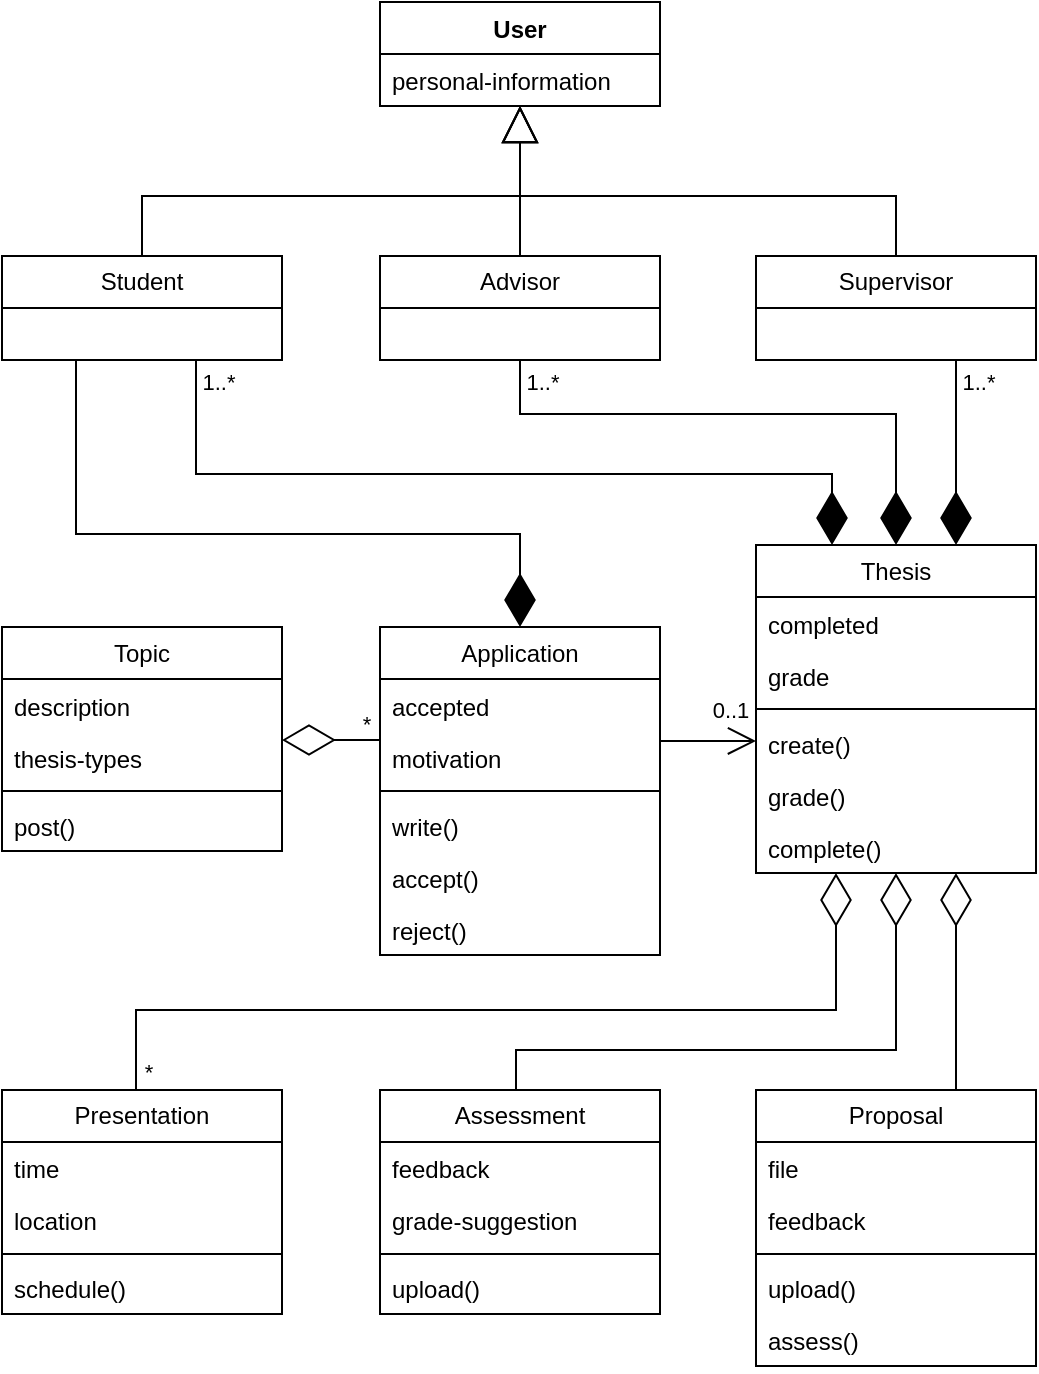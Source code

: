 <mxfile version="24.7.17">
  <diagram name="Page-1" id="c4acf3e9-155e-7222-9cf6-157b1a14988f">
    <mxGraphModel dx="1448" dy="1876" grid="1" gridSize="10" guides="1" tooltips="1" connect="1" arrows="1" fold="1" page="1" pageScale="1" pageWidth="850" pageHeight="1100" background="none" math="0" shadow="0">
      <root>
        <mxCell id="0" />
        <mxCell id="1" parent="0" />
        <mxCell id="QdO0fPRtk3mEZKDKFILt-15" value="" style="endArrow=diamondThin;endFill=0;endSize=24;html=1;rounded=0;edgeStyle=orthogonalEdgeStyle;" parent="1" source="aYV13sTV_43H2yL5I2FY-17" target="aYV13sTV_43H2yL5I2FY-16" edge="1">
          <mxGeometry width="160" relative="1" as="geometry">
            <mxPoint x="450.5" y="564" as="sourcePoint" />
            <mxPoint x="795.75" y="489" as="targetPoint" />
            <Array as="points">
              <mxPoint x="450" y="478" />
              <mxPoint x="800" y="478" />
            </Array>
          </mxGeometry>
        </mxCell>
        <mxCell id="1MN8GC7F8xsYPQ4xVjGY-6" value="*" style="edgeLabel;html=1;align=center;verticalAlign=middle;resizable=0;points=[];" vertex="1" connectable="0" parent="QdO0fPRtk3mEZKDKFILt-15">
          <mxGeometry x="-0.926" relative="1" as="geometry">
            <mxPoint x="6" y="8" as="offset" />
          </mxGeometry>
        </mxCell>
        <mxCell id="QdO0fPRtk3mEZKDKFILt-16" value="" style="endArrow=diamondThin;endFill=0;endSize=24;html=1;rounded=0;edgeStyle=orthogonalEdgeStyle;" parent="1" source="aYV13sTV_43H2yL5I2FY-19" target="aYV13sTV_43H2yL5I2FY-16" edge="1">
          <mxGeometry width="160" relative="1" as="geometry">
            <mxPoint x="867.25" y="564" as="sourcePoint" />
            <mxPoint x="865" y="458" as="targetPoint" />
            <Array as="points">
              <mxPoint x="860" y="478" />
              <mxPoint x="860" y="478" />
            </Array>
          </mxGeometry>
        </mxCell>
        <mxCell id="QdO0fPRtk3mEZKDKFILt-17" value="" style="endArrow=diamondThin;endFill=0;endSize=24;html=1;rounded=0;edgeStyle=orthogonalEdgeStyle;" parent="1" source="aYV13sTV_43H2yL5I2FY-18" target="aYV13sTV_43H2yL5I2FY-16" edge="1">
          <mxGeometry width="160" relative="1" as="geometry">
            <mxPoint x="640.5" y="564" as="sourcePoint" />
            <mxPoint x="830" y="438" as="targetPoint" />
            <Array as="points">
              <mxPoint x="640" y="498" />
              <mxPoint x="830" y="498" />
            </Array>
          </mxGeometry>
        </mxCell>
        <mxCell id="QdO0fPRtk3mEZKDKFILt-21" value="" style="endArrow=diamondThin;endFill=1;endSize=24;html=1;rounded=0;edgeStyle=orthogonalEdgeStyle;" parent="1" source="aYV13sTV_43H2yL5I2FY-11" target="aYV13sTV_43H2yL5I2FY-16" edge="1">
          <mxGeometry width="160" relative="1" as="geometry">
            <mxPoint x="641.5" y="189" as="sourcePoint" />
            <mxPoint x="795.75" y="250" as="targetPoint" />
            <Array as="points">
              <mxPoint x="642" y="180" />
              <mxPoint x="830" y="180" />
            </Array>
          </mxGeometry>
        </mxCell>
        <mxCell id="1MN8GC7F8xsYPQ4xVjGY-1" value="1..*" style="edgeLabel;html=1;align=center;verticalAlign=middle;resizable=0;points=[];" vertex="1" connectable="0" parent="QdO0fPRtk3mEZKDKFILt-21">
          <mxGeometry x="-0.866" relative="1" as="geometry">
            <mxPoint x="11" y="-8" as="offset" />
          </mxGeometry>
        </mxCell>
        <mxCell id="QdO0fPRtk3mEZKDKFILt-22" value="" style="endArrow=diamondThin;endFill=1;endSize=24;html=1;rounded=0;edgeStyle=orthogonalEdgeStyle;" parent="1" source="aYV13sTV_43H2yL5I2FY-12" target="aYV13sTV_43H2yL5I2FY-16" edge="1">
          <mxGeometry width="160" relative="1" as="geometry">
            <mxPoint x="837.25" y="189" as="sourcePoint" />
            <mxPoint x="867.25" y="250" as="targetPoint" />
            <Array as="points">
              <mxPoint x="860" y="200" />
              <mxPoint x="860" y="200" />
            </Array>
          </mxGeometry>
        </mxCell>
        <mxCell id="1MN8GC7F8xsYPQ4xVjGY-2" value="1..*" style="edgeLabel;html=1;align=center;verticalAlign=middle;resizable=0;points=[];" vertex="1" connectable="0" parent="QdO0fPRtk3mEZKDKFILt-22">
          <mxGeometry x="-0.705" y="1" relative="1" as="geometry">
            <mxPoint x="10" y="-3" as="offset" />
          </mxGeometry>
        </mxCell>
        <mxCell id="QdO0fPRtk3mEZKDKFILt-23" value="" style="endArrow=diamondThin;endFill=0;endSize=24;html=1;rounded=0;edgeStyle=orthogonalEdgeStyle;" parent="1" source="aYV13sTV_43H2yL5I2FY-15" target="aYV13sTV_43H2yL5I2FY-14" edge="1">
          <mxGeometry width="160" relative="1" as="geometry">
            <mxPoint x="570" y="325.5" as="sourcePoint" />
            <mxPoint x="523" y="325.5" as="targetPoint" />
            <Array as="points">
              <mxPoint x="550" y="343" />
              <mxPoint x="550" y="343" />
            </Array>
          </mxGeometry>
        </mxCell>
        <mxCell id="1MN8GC7F8xsYPQ4xVjGY-15" value="*" style="edgeLabel;html=1;align=center;verticalAlign=middle;resizable=0;points=[];" vertex="1" connectable="0" parent="QdO0fPRtk3mEZKDKFILt-23">
          <mxGeometry x="-0.813" relative="1" as="geometry">
            <mxPoint x="-3" y="-8" as="offset" />
          </mxGeometry>
        </mxCell>
        <mxCell id="QdO0fPRtk3mEZKDKFILt-24" value="" style="endArrow=diamondThin;endFill=1;endSize=24;html=1;rounded=0;edgeStyle=orthogonalEdgeStyle;" parent="1" source="aYV13sTV_43H2yL5I2FY-9" target="aYV13sTV_43H2yL5I2FY-15" edge="1">
          <mxGeometry width="160" relative="1" as="geometry">
            <mxPoint x="445.75" y="189" as="sourcePoint" />
            <mxPoint x="605.75" y="250" as="targetPoint" />
            <Array as="points">
              <mxPoint x="420" y="240" />
              <mxPoint x="642" y="240" />
            </Array>
          </mxGeometry>
        </mxCell>
        <mxCell id="aYV13sTV_43H2yL5I2FY-9" value="Student" style="swimlane;fontStyle=0;childLayout=stackLayout;horizontal=1;startSize=26;fillColor=none;horizontalStack=0;resizeParent=1;resizeParentMax=0;resizeLast=0;collapsible=1;marginBottom=0;whiteSpace=wrap;html=1;" parent="1" vertex="1">
          <mxGeometry x="383" y="101" width="140" height="52" as="geometry" />
        </mxCell>
        <mxCell id="aYV13sTV_43H2yL5I2FY-12" value="Supervisor" style="swimlane;fontStyle=0;childLayout=stackLayout;horizontal=1;startSize=26;fillColor=none;horizontalStack=0;resizeParent=1;resizeParentMax=0;resizeLast=0;collapsible=1;marginBottom=0;whiteSpace=wrap;html=1;" parent="1" vertex="1">
          <mxGeometry x="760" y="101" width="140" height="52" as="geometry" />
        </mxCell>
        <mxCell id="aYV13sTV_43H2yL5I2FY-11" value="Advisor" style="swimlane;fontStyle=0;childLayout=stackLayout;horizontal=1;startSize=26;fillColor=none;horizontalStack=0;resizeParent=1;resizeParentMax=0;resizeLast=0;collapsible=1;marginBottom=0;whiteSpace=wrap;html=1;" parent="1" vertex="1">
          <mxGeometry x="572" y="101" width="140" height="52" as="geometry" />
        </mxCell>
        <mxCell id="aYV13sTV_43H2yL5I2FY-14" value="Topic" style="swimlane;fontStyle=0;childLayout=stackLayout;horizontal=1;startSize=26;fillColor=none;horizontalStack=0;resizeParent=1;resizeParentMax=0;resizeLast=0;collapsible=1;marginBottom=0;whiteSpace=wrap;html=1;" parent="1" vertex="1">
          <mxGeometry x="383" y="286.5" width="140" height="112" as="geometry" />
        </mxCell>
        <mxCell id="aYV13sTV_43H2yL5I2FY-20" value="description" style="text;strokeColor=none;fillColor=none;align=left;verticalAlign=top;spacingLeft=4;spacingRight=4;overflow=hidden;rotatable=0;points=[[0,0.5],[1,0.5]];portConstraint=eastwest;whiteSpace=wrap;html=1;" parent="aYV13sTV_43H2yL5I2FY-14" vertex="1">
          <mxGeometry y="26" width="140" height="26" as="geometry" />
        </mxCell>
        <mxCell id="aYV13sTV_43H2yL5I2FY-21" value="thesis-types" style="text;strokeColor=none;fillColor=none;align=left;verticalAlign=top;spacingLeft=4;spacingRight=4;overflow=hidden;rotatable=0;points=[[0,0.5],[1,0.5]];portConstraint=eastwest;whiteSpace=wrap;html=1;" parent="aYV13sTV_43H2yL5I2FY-14" vertex="1">
          <mxGeometry y="52" width="140" height="26" as="geometry" />
        </mxCell>
        <mxCell id="aYV13sTV_43H2yL5I2FY-53" value="" style="line;strokeWidth=1;fillColor=none;align=left;verticalAlign=middle;spacingTop=-1;spacingLeft=3;spacingRight=3;rotatable=0;labelPosition=right;points=[];portConstraint=eastwest;strokeColor=inherit;" parent="aYV13sTV_43H2yL5I2FY-14" vertex="1">
          <mxGeometry y="78" width="140" height="8" as="geometry" />
        </mxCell>
        <mxCell id="aYV13sTV_43H2yL5I2FY-52" value="post()" style="text;strokeColor=none;fillColor=none;align=left;verticalAlign=top;spacingLeft=4;spacingRight=4;overflow=hidden;rotatable=0;points=[[0,0.5],[1,0.5]];portConstraint=eastwest;whiteSpace=wrap;html=1;" parent="aYV13sTV_43H2yL5I2FY-14" vertex="1">
          <mxGeometry y="86" width="140" height="26" as="geometry" />
        </mxCell>
        <mxCell id="aYV13sTV_43H2yL5I2FY-15" value="Application" style="swimlane;fontStyle=0;childLayout=stackLayout;horizontal=1;startSize=26;fillColor=none;horizontalStack=0;resizeParent=1;resizeParentMax=0;resizeLast=0;collapsible=1;marginBottom=0;whiteSpace=wrap;html=1;" parent="1" vertex="1">
          <mxGeometry x="572" y="286.5" width="140" height="164" as="geometry" />
        </mxCell>
        <mxCell id="aYV13sTV_43H2yL5I2FY-22" value="accepted" style="text;strokeColor=none;fillColor=none;align=left;verticalAlign=top;spacingLeft=4;spacingRight=4;overflow=hidden;rotatable=0;points=[[0,0.5],[1,0.5]];portConstraint=eastwest;whiteSpace=wrap;html=1;" parent="aYV13sTV_43H2yL5I2FY-15" vertex="1">
          <mxGeometry y="26" width="140" height="26" as="geometry" />
        </mxCell>
        <mxCell id="aYV13sTV_43H2yL5I2FY-23" value="motivation" style="text;strokeColor=none;fillColor=none;align=left;verticalAlign=top;spacingLeft=4;spacingRight=4;overflow=hidden;rotatable=0;points=[[0,0.5],[1,0.5]];portConstraint=eastwest;whiteSpace=wrap;html=1;" parent="aYV13sTV_43H2yL5I2FY-15" vertex="1">
          <mxGeometry y="52" width="140" height="26" as="geometry" />
        </mxCell>
        <mxCell id="aYV13sTV_43H2yL5I2FY-26" value="" style="line;strokeWidth=1;fillColor=none;align=left;verticalAlign=middle;spacingTop=-1;spacingLeft=3;spacingRight=3;rotatable=0;labelPosition=right;points=[];portConstraint=eastwest;strokeColor=inherit;" parent="aYV13sTV_43H2yL5I2FY-15" vertex="1">
          <mxGeometry y="78" width="140" height="8" as="geometry" />
        </mxCell>
        <mxCell id="aYV13sTV_43H2yL5I2FY-59" value="write()" style="text;strokeColor=none;fillColor=none;align=left;verticalAlign=top;spacingLeft=4;spacingRight=4;overflow=hidden;rotatable=0;points=[[0,0.5],[1,0.5]];portConstraint=eastwest;whiteSpace=wrap;html=1;" parent="aYV13sTV_43H2yL5I2FY-15" vertex="1">
          <mxGeometry y="86" width="140" height="26" as="geometry" />
        </mxCell>
        <mxCell id="aYV13sTV_43H2yL5I2FY-25" value="accept()" style="text;strokeColor=none;fillColor=none;align=left;verticalAlign=top;spacingLeft=4;spacingRight=4;overflow=hidden;rotatable=0;points=[[0,0.5],[1,0.5]];portConstraint=eastwest;whiteSpace=wrap;html=1;" parent="aYV13sTV_43H2yL5I2FY-15" vertex="1">
          <mxGeometry y="112" width="140" height="26" as="geometry" />
        </mxCell>
        <mxCell id="1MN8GC7F8xsYPQ4xVjGY-14" value="reject()" style="text;strokeColor=none;fillColor=none;align=left;verticalAlign=top;spacingLeft=4;spacingRight=4;overflow=hidden;rotatable=0;points=[[0,0.5],[1,0.5]];portConstraint=eastwest;whiteSpace=wrap;html=1;" vertex="1" parent="aYV13sTV_43H2yL5I2FY-15">
          <mxGeometry y="138" width="140" height="26" as="geometry" />
        </mxCell>
        <mxCell id="aYV13sTV_43H2yL5I2FY-16" value="Thesis" style="swimlane;fontStyle=0;childLayout=stackLayout;horizontal=1;startSize=26;fillColor=none;horizontalStack=0;resizeParent=1;resizeParentMax=0;resizeLast=0;collapsible=1;marginBottom=0;whiteSpace=wrap;html=1;" parent="1" vertex="1">
          <mxGeometry x="760" y="245.5" width="140" height="164" as="geometry" />
        </mxCell>
        <mxCell id="aYV13sTV_43H2yL5I2FY-24" value="completed" style="text;strokeColor=none;fillColor=none;align=left;verticalAlign=top;spacingLeft=4;spacingRight=4;overflow=hidden;rotatable=0;points=[[0,0.5],[1,0.5]];portConstraint=eastwest;whiteSpace=wrap;html=1;" parent="aYV13sTV_43H2yL5I2FY-16" vertex="1">
          <mxGeometry y="26" width="140" height="26" as="geometry" />
        </mxCell>
        <mxCell id="aYV13sTV_43H2yL5I2FY-28" value="grade" style="text;strokeColor=none;fillColor=none;align=left;verticalAlign=top;spacingLeft=4;spacingRight=4;overflow=hidden;rotatable=0;points=[[0,0.5],[1,0.5]];portConstraint=eastwest;whiteSpace=wrap;html=1;" parent="aYV13sTV_43H2yL5I2FY-16" vertex="1">
          <mxGeometry y="52" width="140" height="26" as="geometry" />
        </mxCell>
        <mxCell id="aYV13sTV_43H2yL5I2FY-33" value="" style="line;strokeWidth=1;fillColor=none;align=left;verticalAlign=middle;spacingTop=-1;spacingLeft=3;spacingRight=3;rotatable=0;labelPosition=right;points=[];portConstraint=eastwest;strokeColor=inherit;" parent="aYV13sTV_43H2yL5I2FY-16" vertex="1">
          <mxGeometry y="78" width="140" height="8" as="geometry" />
        </mxCell>
        <mxCell id="aYV13sTV_43H2yL5I2FY-61" value="create()" style="text;strokeColor=none;fillColor=none;align=left;verticalAlign=top;spacingLeft=4;spacingRight=4;overflow=hidden;rotatable=0;points=[[0,0.5],[1,0.5]];portConstraint=eastwest;whiteSpace=wrap;html=1;" parent="aYV13sTV_43H2yL5I2FY-16" vertex="1">
          <mxGeometry y="86" width="140" height="26" as="geometry" />
        </mxCell>
        <mxCell id="aYV13sTV_43H2yL5I2FY-32" value="grade()" style="text;strokeColor=none;fillColor=none;align=left;verticalAlign=top;spacingLeft=4;spacingRight=4;overflow=hidden;rotatable=0;points=[[0,0.5],[1,0.5]];portConstraint=eastwest;whiteSpace=wrap;html=1;" parent="aYV13sTV_43H2yL5I2FY-16" vertex="1">
          <mxGeometry y="112" width="140" height="26" as="geometry" />
        </mxCell>
        <mxCell id="aYV13sTV_43H2yL5I2FY-60" value="complete()" style="text;strokeColor=none;fillColor=none;align=left;verticalAlign=top;spacingLeft=4;spacingRight=4;overflow=hidden;rotatable=0;points=[[0,0.5],[1,0.5]];portConstraint=eastwest;whiteSpace=wrap;html=1;" parent="aYV13sTV_43H2yL5I2FY-16" vertex="1">
          <mxGeometry y="138" width="140" height="26" as="geometry" />
        </mxCell>
        <mxCell id="aYV13sTV_43H2yL5I2FY-17" value="Presentation" style="swimlane;fontStyle=0;childLayout=stackLayout;horizontal=1;startSize=26;fillColor=none;horizontalStack=0;resizeParent=1;resizeParentMax=0;resizeLast=0;collapsible=1;marginBottom=0;whiteSpace=wrap;html=1;" parent="1" vertex="1">
          <mxGeometry x="383" y="518" width="140" height="112" as="geometry" />
        </mxCell>
        <mxCell id="aYV13sTV_43H2yL5I2FY-34" value="time" style="text;strokeColor=none;fillColor=none;align=left;verticalAlign=top;spacingLeft=4;spacingRight=4;overflow=hidden;rotatable=0;points=[[0,0.5],[1,0.5]];portConstraint=eastwest;whiteSpace=wrap;html=1;" parent="aYV13sTV_43H2yL5I2FY-17" vertex="1">
          <mxGeometry y="26" width="140" height="26" as="geometry" />
        </mxCell>
        <mxCell id="aYV13sTV_43H2yL5I2FY-35" value="location" style="text;strokeColor=none;fillColor=none;align=left;verticalAlign=top;spacingLeft=4;spacingRight=4;overflow=hidden;rotatable=0;points=[[0,0.5],[1,0.5]];portConstraint=eastwest;whiteSpace=wrap;html=1;" parent="aYV13sTV_43H2yL5I2FY-17" vertex="1">
          <mxGeometry y="52" width="140" height="26" as="geometry" />
        </mxCell>
        <mxCell id="aYV13sTV_43H2yL5I2FY-57" value="" style="line;strokeWidth=1;fillColor=none;align=left;verticalAlign=middle;spacingTop=-1;spacingLeft=3;spacingRight=3;rotatable=0;labelPosition=right;points=[];portConstraint=eastwest;strokeColor=inherit;" parent="aYV13sTV_43H2yL5I2FY-17" vertex="1">
          <mxGeometry y="78" width="140" height="8" as="geometry" />
        </mxCell>
        <mxCell id="aYV13sTV_43H2yL5I2FY-56" value="schedule()" style="text;strokeColor=none;fillColor=none;align=left;verticalAlign=top;spacingLeft=4;spacingRight=4;overflow=hidden;rotatable=0;points=[[0,0.5],[1,0.5]];portConstraint=eastwest;whiteSpace=wrap;html=1;" parent="aYV13sTV_43H2yL5I2FY-17" vertex="1">
          <mxGeometry y="86" width="140" height="26" as="geometry" />
        </mxCell>
        <mxCell id="aYV13sTV_43H2yL5I2FY-18" value="Assessment" style="swimlane;fontStyle=0;childLayout=stackLayout;horizontal=1;startSize=26;fillColor=none;horizontalStack=0;resizeParent=1;resizeParentMax=0;resizeLast=0;collapsible=1;marginBottom=0;whiteSpace=wrap;html=1;" parent="1" vertex="1">
          <mxGeometry x="572" y="518" width="140" height="112" as="geometry" />
        </mxCell>
        <mxCell id="aYV13sTV_43H2yL5I2FY-36" value="feedback" style="text;strokeColor=none;fillColor=none;align=left;verticalAlign=top;spacingLeft=4;spacingRight=4;overflow=hidden;rotatable=0;points=[[0,0.5],[1,0.5]];portConstraint=eastwest;whiteSpace=wrap;html=1;" parent="aYV13sTV_43H2yL5I2FY-18" vertex="1">
          <mxGeometry y="26" width="140" height="26" as="geometry" />
        </mxCell>
        <mxCell id="aYV13sTV_43H2yL5I2FY-37" value="grade-suggestion" style="text;strokeColor=none;fillColor=none;align=left;verticalAlign=top;spacingLeft=4;spacingRight=4;overflow=hidden;rotatable=0;points=[[0,0.5],[1,0.5]];portConstraint=eastwest;whiteSpace=wrap;html=1;" parent="aYV13sTV_43H2yL5I2FY-18" vertex="1">
          <mxGeometry y="52" width="140" height="26" as="geometry" />
        </mxCell>
        <mxCell id="aYV13sTV_43H2yL5I2FY-58" value="" style="line;strokeWidth=1;fillColor=none;align=left;verticalAlign=middle;spacingTop=-1;spacingLeft=3;spacingRight=3;rotatable=0;labelPosition=right;points=[];portConstraint=eastwest;strokeColor=inherit;" parent="aYV13sTV_43H2yL5I2FY-18" vertex="1">
          <mxGeometry y="78" width="140" height="8" as="geometry" />
        </mxCell>
        <mxCell id="aYV13sTV_43H2yL5I2FY-55" value="upload()" style="text;strokeColor=none;fillColor=none;align=left;verticalAlign=top;spacingLeft=4;spacingRight=4;overflow=hidden;rotatable=0;points=[[0,0.5],[1,0.5]];portConstraint=eastwest;whiteSpace=wrap;html=1;" parent="aYV13sTV_43H2yL5I2FY-18" vertex="1">
          <mxGeometry y="86" width="140" height="26" as="geometry" />
        </mxCell>
        <mxCell id="aYV13sTV_43H2yL5I2FY-19" value="Proposal" style="swimlane;fontStyle=0;childLayout=stackLayout;horizontal=1;startSize=26;fillColor=none;horizontalStack=0;resizeParent=1;resizeParentMax=0;resizeLast=0;collapsible=1;marginBottom=0;whiteSpace=wrap;html=1;" parent="1" vertex="1">
          <mxGeometry x="760" y="518" width="140" height="138" as="geometry" />
        </mxCell>
        <mxCell id="aYV13sTV_43H2yL5I2FY-38" value="file" style="text;strokeColor=none;fillColor=none;align=left;verticalAlign=top;spacingLeft=4;spacingRight=4;overflow=hidden;rotatable=0;points=[[0,0.5],[1,0.5]];portConstraint=eastwest;whiteSpace=wrap;html=1;" parent="aYV13sTV_43H2yL5I2FY-19" vertex="1">
          <mxGeometry y="26" width="140" height="26" as="geometry" />
        </mxCell>
        <mxCell id="aYV13sTV_43H2yL5I2FY-40" value="feedback" style="text;strokeColor=none;fillColor=none;align=left;verticalAlign=top;spacingLeft=4;spacingRight=4;overflow=hidden;rotatable=0;points=[[0,0.5],[1,0.5]];portConstraint=eastwest;whiteSpace=wrap;html=1;" parent="aYV13sTV_43H2yL5I2FY-19" vertex="1">
          <mxGeometry y="52" width="140" height="26" as="geometry" />
        </mxCell>
        <mxCell id="aYV13sTV_43H2yL5I2FY-41" value="" style="line;strokeWidth=1;fillColor=none;align=left;verticalAlign=middle;spacingTop=-1;spacingLeft=3;spacingRight=3;rotatable=0;labelPosition=right;points=[];portConstraint=eastwest;strokeColor=inherit;" parent="aYV13sTV_43H2yL5I2FY-19" vertex="1">
          <mxGeometry y="78" width="140" height="8" as="geometry" />
        </mxCell>
        <mxCell id="aYV13sTV_43H2yL5I2FY-54" value="upload()" style="text;strokeColor=none;fillColor=none;align=left;verticalAlign=top;spacingLeft=4;spacingRight=4;overflow=hidden;rotatable=0;points=[[0,0.5],[1,0.5]];portConstraint=eastwest;whiteSpace=wrap;html=1;" parent="aYV13sTV_43H2yL5I2FY-19" vertex="1">
          <mxGeometry y="86" width="140" height="26" as="geometry" />
        </mxCell>
        <mxCell id="aYV13sTV_43H2yL5I2FY-39" value="assess()" style="text;strokeColor=none;fillColor=none;align=left;verticalAlign=top;spacingLeft=4;spacingRight=4;overflow=hidden;rotatable=0;points=[[0,0.5],[1,0.5]];portConstraint=eastwest;whiteSpace=wrap;html=1;" parent="aYV13sTV_43H2yL5I2FY-19" vertex="1">
          <mxGeometry y="112" width="140" height="26" as="geometry" />
        </mxCell>
        <mxCell id="aYV13sTV_43H2yL5I2FY-42" value="" style="endArrow=block;endSize=16;endFill=0;html=1;rounded=0;edgeStyle=orthogonalEdgeStyle;" parent="1" source="aYV13sTV_43H2yL5I2FY-9" target="aYV13sTV_43H2yL5I2FY-45" edge="1">
          <mxGeometry width="160" relative="1" as="geometry">
            <mxPoint x="320" y="29.41" as="sourcePoint" />
            <mxPoint x="600" y="64" as="targetPoint" />
            <Array as="points">
              <mxPoint x="453" y="71" />
              <mxPoint x="642" y="71" />
            </Array>
          </mxGeometry>
        </mxCell>
        <mxCell id="aYV13sTV_43H2yL5I2FY-43" value="" style="endArrow=block;endSize=16;endFill=0;html=1;rounded=0;edgeStyle=orthogonalEdgeStyle;" parent="1" source="aYV13sTV_43H2yL5I2FY-11" target="aYV13sTV_43H2yL5I2FY-45" edge="1">
          <mxGeometry width="160" relative="1" as="geometry">
            <mxPoint x="630" y="54" as="sourcePoint" />
            <mxPoint x="790" y="54" as="targetPoint" />
          </mxGeometry>
        </mxCell>
        <mxCell id="aYV13sTV_43H2yL5I2FY-44" value="" style="endArrow=block;endSize=16;endFill=0;html=1;rounded=0;edgeStyle=orthogonalEdgeStyle;" parent="1" source="aYV13sTV_43H2yL5I2FY-12" target="aYV13sTV_43H2yL5I2FY-45" edge="1">
          <mxGeometry width="160" relative="1" as="geometry">
            <mxPoint x="790" y="34" as="sourcePoint" />
            <mxPoint x="950" y="34" as="targetPoint" />
            <Array as="points">
              <mxPoint x="830" y="71" />
              <mxPoint x="642" y="71" />
            </Array>
          </mxGeometry>
        </mxCell>
        <mxCell id="aYV13sTV_43H2yL5I2FY-45" value="User" style="swimlane;fontStyle=1;align=center;verticalAlign=top;childLayout=stackLayout;horizontal=1;startSize=26;horizontalStack=0;resizeParent=1;resizeParentMax=0;resizeLast=0;collapsible=1;marginBottom=0;whiteSpace=wrap;html=1;" parent="1" vertex="1">
          <mxGeometry x="572" y="-26" width="140" height="52" as="geometry" />
        </mxCell>
        <mxCell id="aYV13sTV_43H2yL5I2FY-46" value="personal-information" style="text;strokeColor=none;fillColor=none;align=left;verticalAlign=top;spacingLeft=4;spacingRight=4;overflow=hidden;rotatable=0;points=[[0,0.5],[1,0.5]];portConstraint=eastwest;whiteSpace=wrap;html=1;" parent="aYV13sTV_43H2yL5I2FY-45" vertex="1">
          <mxGeometry y="26" width="140" height="26" as="geometry" />
        </mxCell>
        <mxCell id="1MN8GC7F8xsYPQ4xVjGY-3" value="" style="endArrow=diamondThin;endFill=1;endSize=24;html=1;rounded=0;edgeStyle=orthogonalEdgeStyle;" edge="1" parent="1" source="aYV13sTV_43H2yL5I2FY-9" target="aYV13sTV_43H2yL5I2FY-16">
          <mxGeometry width="160" relative="1" as="geometry">
            <mxPoint x="180" y="420" as="sourcePoint" />
            <mxPoint x="340" y="420" as="targetPoint" />
            <Array as="points">
              <mxPoint x="480" y="210" />
              <mxPoint x="798" y="210" />
            </Array>
          </mxGeometry>
        </mxCell>
        <mxCell id="1MN8GC7F8xsYPQ4xVjGY-4" value="1..*" style="edgeLabel;html=1;align=center;verticalAlign=middle;resizable=0;points=[];" vertex="1" connectable="0" parent="1MN8GC7F8xsYPQ4xVjGY-3">
          <mxGeometry x="-0.904" y="-2" relative="1" as="geometry">
            <mxPoint x="13" y="-9" as="offset" />
          </mxGeometry>
        </mxCell>
        <mxCell id="1MN8GC7F8xsYPQ4xVjGY-16" value="" style="endArrow=open;endFill=1;endSize=12;html=1;rounded=0;edgeStyle=orthogonalEdgeStyle;" edge="1" parent="1">
          <mxGeometry width="160" relative="1" as="geometry">
            <mxPoint x="712" y="343.529" as="sourcePoint" />
            <mxPoint x="760" y="343.529" as="targetPoint" />
            <Array as="points">
              <mxPoint x="750" y="343" />
              <mxPoint x="750" y="343" />
            </Array>
          </mxGeometry>
        </mxCell>
        <mxCell id="1MN8GC7F8xsYPQ4xVjGY-17" value="0..1" style="edgeLabel;html=1;align=center;verticalAlign=middle;resizable=0;points=[];" vertex="1" connectable="0" parent="1MN8GC7F8xsYPQ4xVjGY-16">
          <mxGeometry x="0.431" y="2" relative="1" as="geometry">
            <mxPoint y="-14" as="offset" />
          </mxGeometry>
        </mxCell>
      </root>
    </mxGraphModel>
  </diagram>
</mxfile>
